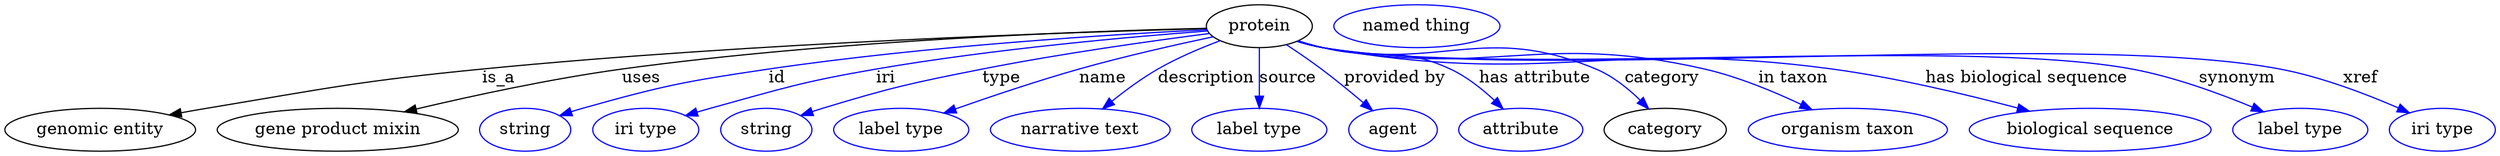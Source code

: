 digraph {
	graph [bb="0,0,1709.1,123"];
	node [label="\N"];
	protein	 [height=0.5,
		label=protein,
		pos="859.69,105",
		width=0.99297];
	"genomic entity"	 [height=0.5,
		pos="63.694,18",
		width=1.7693];
	protein -> "genomic entity"	 [label=is_a,
		lp="343.69,61.5",
		pos="e,111.09,30.234 823.8,103.77 738.43,100.58 516.66,90.717 332.69,69 244.97,58.644 223.19,53.92 136.69,36 131.63,34.951 126.39,33.796 \
121.14,32.592"];
	"gene product mixin"	 [height=0.5,
		pos="225.69,18",
		width=2.2206];
	protein -> "gene product mixin"	 [label=uses,
		lp="436.69,61.5",
		pos="e,273.06,32.541 823.92,104.07 749.24,101.7 571.54,93.712 424.69,69 376.22,60.843 322.26,46.687 282.78,35.356"];
	id	 [color=blue,
		height=0.5,
		label=string,
		pos="353.69,18",
		width=0.84854];
	protein -> id	 [color=blue,
		label=id,
		lp="531.19,61.5",
		pos="e,377.53,29.557 823.88,102.76 762.48,98.569 633.36,88.166 525.69,69 466.16,58.401 450.83,55.819 393.69,36 391.45,35.221 389.16,34.364 \
386.86,33.46",
		style=solid];
	iri	 [color=blue,
		height=0.5,
		label="iri type",
		pos="438.69,18",
		width=1.011];
	protein -> iri	 [color=blue,
		label=iri,
		lp="609.19,61.5",
		pos="e,466.6,29.716 824.53,101.55 774.79,96.345 681.21,85.313 602.69,69 548.96,57.836 535.7,53.552 483.69,36 481.17,35.147 478.57,34.228 \
475.97,33.274",
		style=solid];
	type	 [color=blue,
		height=0.5,
		label=string,
		pos="523.69,18",
		width=0.84854];
	protein -> type	 [color=blue,
		label=type,
		lp="679.69,61.5",
		pos="e,547.58,29.399 825.15,99.82 769.07,90.779 655.28,69.793 563.69,36 561.46,35.177 559.18,34.287 556.9,33.359",
		style=solid];
	name	 [color=blue,
		height=0.5,
		label="label type",
		pos="617.69,18",
		width=1.2638];
	protein -> name	 [color=blue,
		label=name,
		lp="758.19,61.5",
		pos="e,648.48,31.453 828.16,96.123 804.47,89.255 771.32,79.219 742.69,69 713.95,58.737 682.11,45.72 657.75,35.405",
		style=solid];
	description	 [color=blue,
		height=0.5,
		label="narrative text",
		pos="738.69,18",
		width=1.6068];
	protein -> description	 [color=blue,
		label=description,
		lp="825.19,61.5",
		pos="e,755.94,35.661 833.86,92.466 821.59,86.073 806.96,77.797 794.69,69 783.84,61.216 772.79,51.581 763.4,42.789",
		style=solid];
	source	 [color=blue,
		height=0.5,
		label="label type",
		pos="859.69,18",
		width=1.2638];
	protein -> source	 [color=blue,
		label=source,
		lp="877.69,61.5",
		pos="e,859.69,36.003 859.69,86.974 859.69,75.192 859.69,59.561 859.69,46.158",
		style=solid];
	"provided by"	 [color=blue,
		height=0.5,
		label=agent,
		pos="952.69,18",
		width=0.83048];
	protein -> "provided by"	 [color=blue,
		label="provided by",
		lp="947.69,61.5",
		pos="e,936.59,33.766 877.73,88.998 884.65,82.802 892.58,75.62 899.69,69 909.48,59.893 920.13,49.705 929.29,40.844",
		style=solid];
	"has attribute"	 [color=blue,
		height=0.5,
		label=attribute,
		pos="1040.7,18",
		width=1.1193];
	protein -> "has attribute"	 [color=blue,
		label="has attribute",
		lp="1039.2,61.5",
		pos="e,1026.2,35.177 887.05,93.253 892.82,91.005 898.91,88.796 904.69,87 939.5,76.198 952.37,85.83 984.69,69 997.4,62.388 1009.4,52.173 \
1019.1,42.617",
		style=solid];
	category	 [height=0.5,
		pos="1139.7,18",
		width=1.1374];
	protein -> category	 [color=blue,
		label=category,
		lp="1125.2,61.5",
		pos="e,1124.3,34.787 886.42,92.909 892.34,90.629 898.65,88.495 904.69,87 979.31,68.551 1005.7,98.392 1076.7,69 1091.6,62.851 1105.7,52.031 \
1116.8,41.934",
		style=solid];
	"in taxon"	 [color=blue,
		height=0.5,
		label="organism taxon",
		pos="1264.7,18",
		width=1.8234];
	protein -> "in taxon"	 [color=blue,
		label="in taxon",
		lp="1217.2,61.5",
		pos="e,1236.3,34.375 886.39,92.763 892.31,90.492 898.63,88.398 904.69,87 1012.4,62.185 1045.6,96.328 1152.7,69 1178.7,62.373 1206.1,49.995 \
1227.3,39.094",
		style=solid];
	"has biological sequence"	 [color=blue,
		height=0.5,
		label="biological sequence",
		pos="1428.7,18",
		width=2.2387];
	protein -> "has biological sequence"	 [color=blue,
		label="has biological sequence",
		lp="1375.7,61.5",
		pos="e,1384.4,33.11 886.37,92.673 892.29,90.408 898.61,88.339 904.69,87 1052,54.548 1094.8,93.19 1243.7,69 1288.5,61.725 1338,47.756 \
1374.5,36.275",
		style=solid];
	synonym	 [color=blue,
		height=0.5,
		label="label type",
		pos="1572.7,18",
		width=1.2638];
	protein -> synonym	 [color=blue,
		label=synonym,
		lp="1518.2,61.5",
		pos="e,1544.6,32.484 886.35,92.582 892.27,90.323 898.6,88.279 904.69,87 1139.7,37.667 1209.6,118.17 1444.7,69 1476.5,62.354 1510.5,48.429 \
1535.5,36.806",
		style=solid];
	xref	 [color=blue,
		height=0.5,
		label="iri type",
		pos="1672.7,18",
		width=1.011];
	protein -> xref	 [color=blue,
		label=xref,
		lp="1605.7,61.5",
		pos="e,1647.7,31.342 886.34,92.558 892.26,90.3 898.6,88.263 904.69,87 1044.7,58.007 1407.8,98.475 1547.7,69 1579.7,62.259 1613.9,47.723 \
1638.5,35.888",
		style=solid];
	"named thing_category"	 [color=blue,
		height=0.5,
		label="named thing",
		pos="968.69,105",
		width=1.5346];
}
